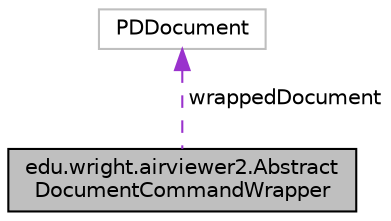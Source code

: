 digraph "edu.wright.airviewer2.AbstractDocumentCommandWrapper"
{
 // LATEX_PDF_SIZE
  edge [fontname="Helvetica",fontsize="10",labelfontname="Helvetica",labelfontsize="10"];
  node [fontname="Helvetica",fontsize="10",shape=record];
  Node3 [label="edu.wright.airviewer2.Abstract\lDocumentCommandWrapper",height=0.2,width=0.4,color="black", fillcolor="grey75", style="filled", fontcolor="black",tooltip="Instances of this class encapsulate a dictionary mapping String names to Command subclass constructor..."];
  Node4 -> Node3 [dir="back",color="darkorchid3",fontsize="10",style="dashed",label=" wrappedDocument" ,fontname="Helvetica"];
  Node4 [label="PDDocument",height=0.2,width=0.4,color="grey75", fillcolor="white", style="filled",tooltip=" "];
}
